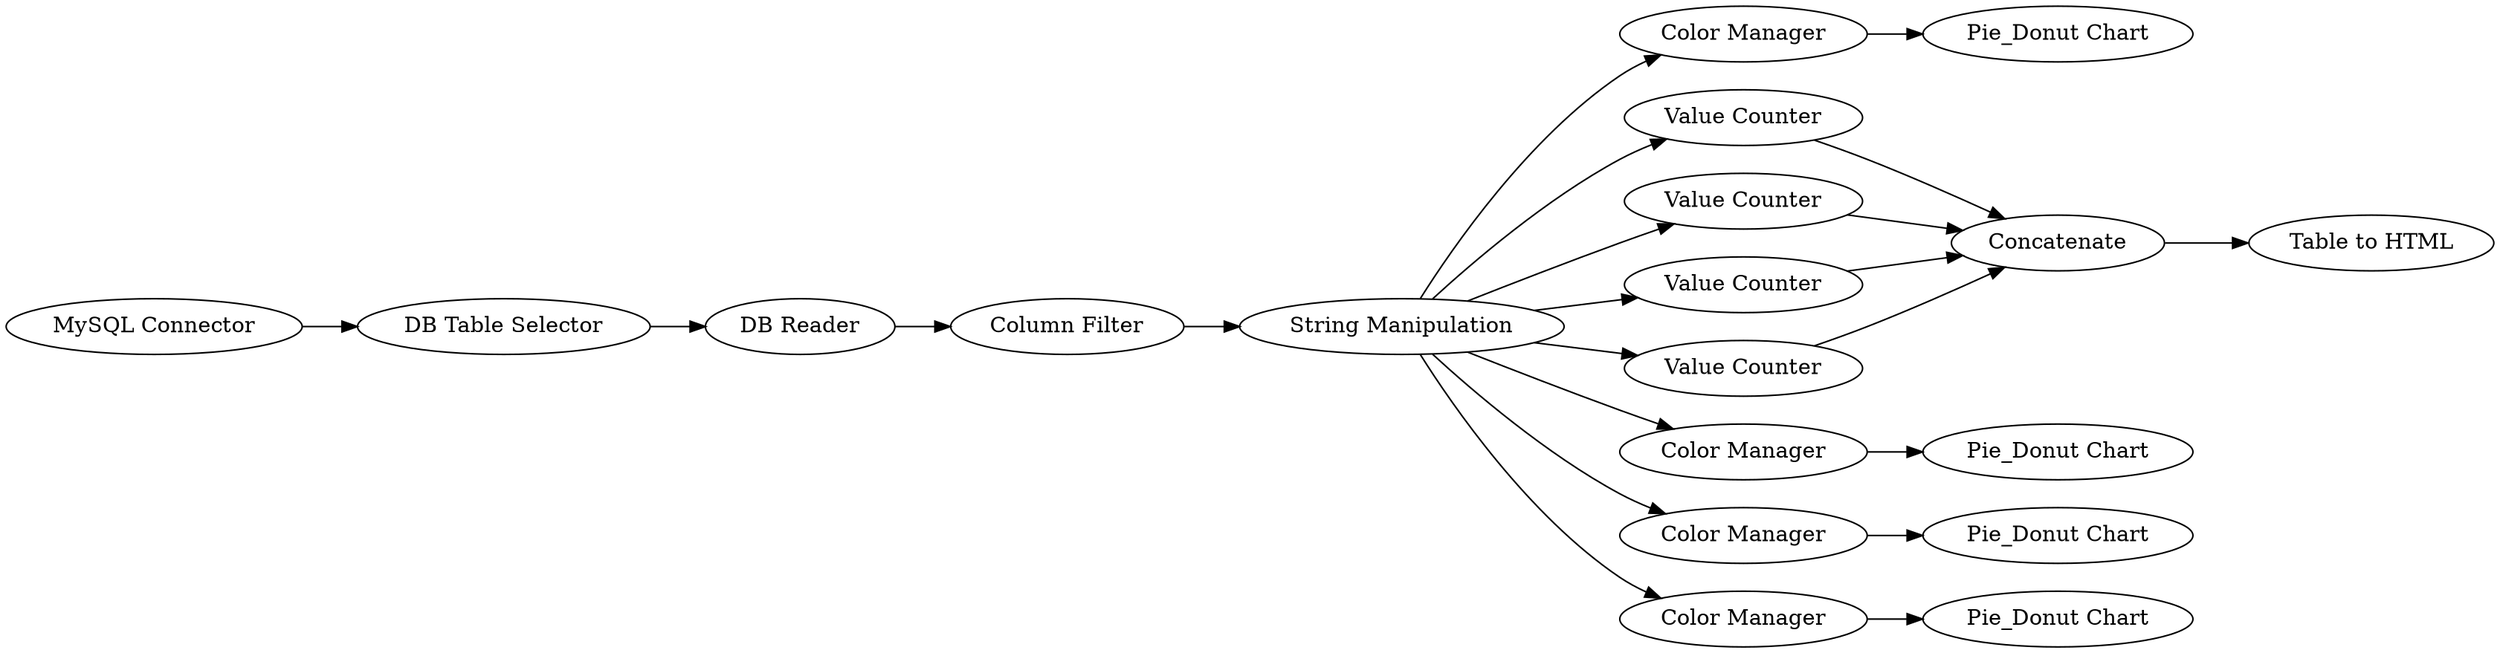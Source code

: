 digraph {
	20 -> 21
	17 -> 24
	17 -> 20
	2 -> 3
	22 -> 23
	6 -> 17
	18 -> 19
	11 -> 25
	25 -> 26
	17 -> 18
	1 -> 2
	17 -> 13
	17 -> 9
	12 -> 25
	13 -> 25
	24 -> 25
	3 -> 6
	17 -> 12
	9 -> 10
	17 -> 11
	17 -> 22
	9 [label="Color Manager"]
	18 [label="Color Manager"]
	21 [label="Pie_Donut Chart"]
	26 [label="Table to HTML"]
	17 [label="String Manipulation"]
	3 [label="DB Reader"]
	19 [label="Pie_Donut Chart"]
	24 [label="Value Counter"]
	6 [label="Column Filter"]
	25 [label=Concatenate]
	12 [label="Value Counter"]
	10 [label="Pie_Donut Chart"]
	1 [label="MySQL Connector"]
	22 [label="Color Manager"]
	11 [label="Value Counter"]
	23 [label="Pie_Donut Chart"]
	13 [label="Value Counter"]
	20 [label="Color Manager"]
	2 [label="DB Table Selector"]
	rankdir=LR
}
